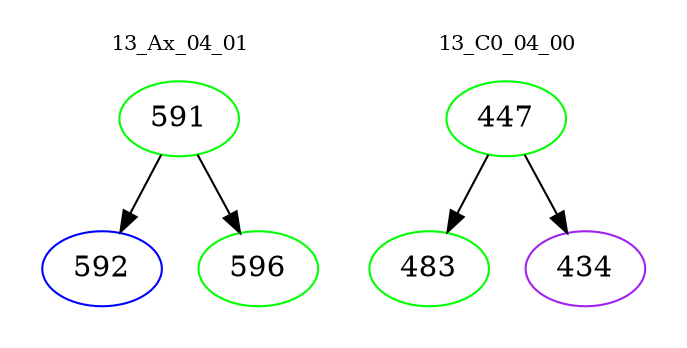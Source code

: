 digraph{
subgraph cluster_0 {
color = white
label = "13_Ax_04_01";
fontsize=10;
T0_591 [label="591", color="green"]
T0_591 -> T0_592 [color="black"]
T0_592 [label="592", color="blue"]
T0_591 -> T0_596 [color="black"]
T0_596 [label="596", color="green"]
}
subgraph cluster_1 {
color = white
label = "13_C0_04_00";
fontsize=10;
T1_447 [label="447", color="green"]
T1_447 -> T1_483 [color="black"]
T1_483 [label="483", color="green"]
T1_447 -> T1_434 [color="black"]
T1_434 [label="434", color="purple"]
}
}
